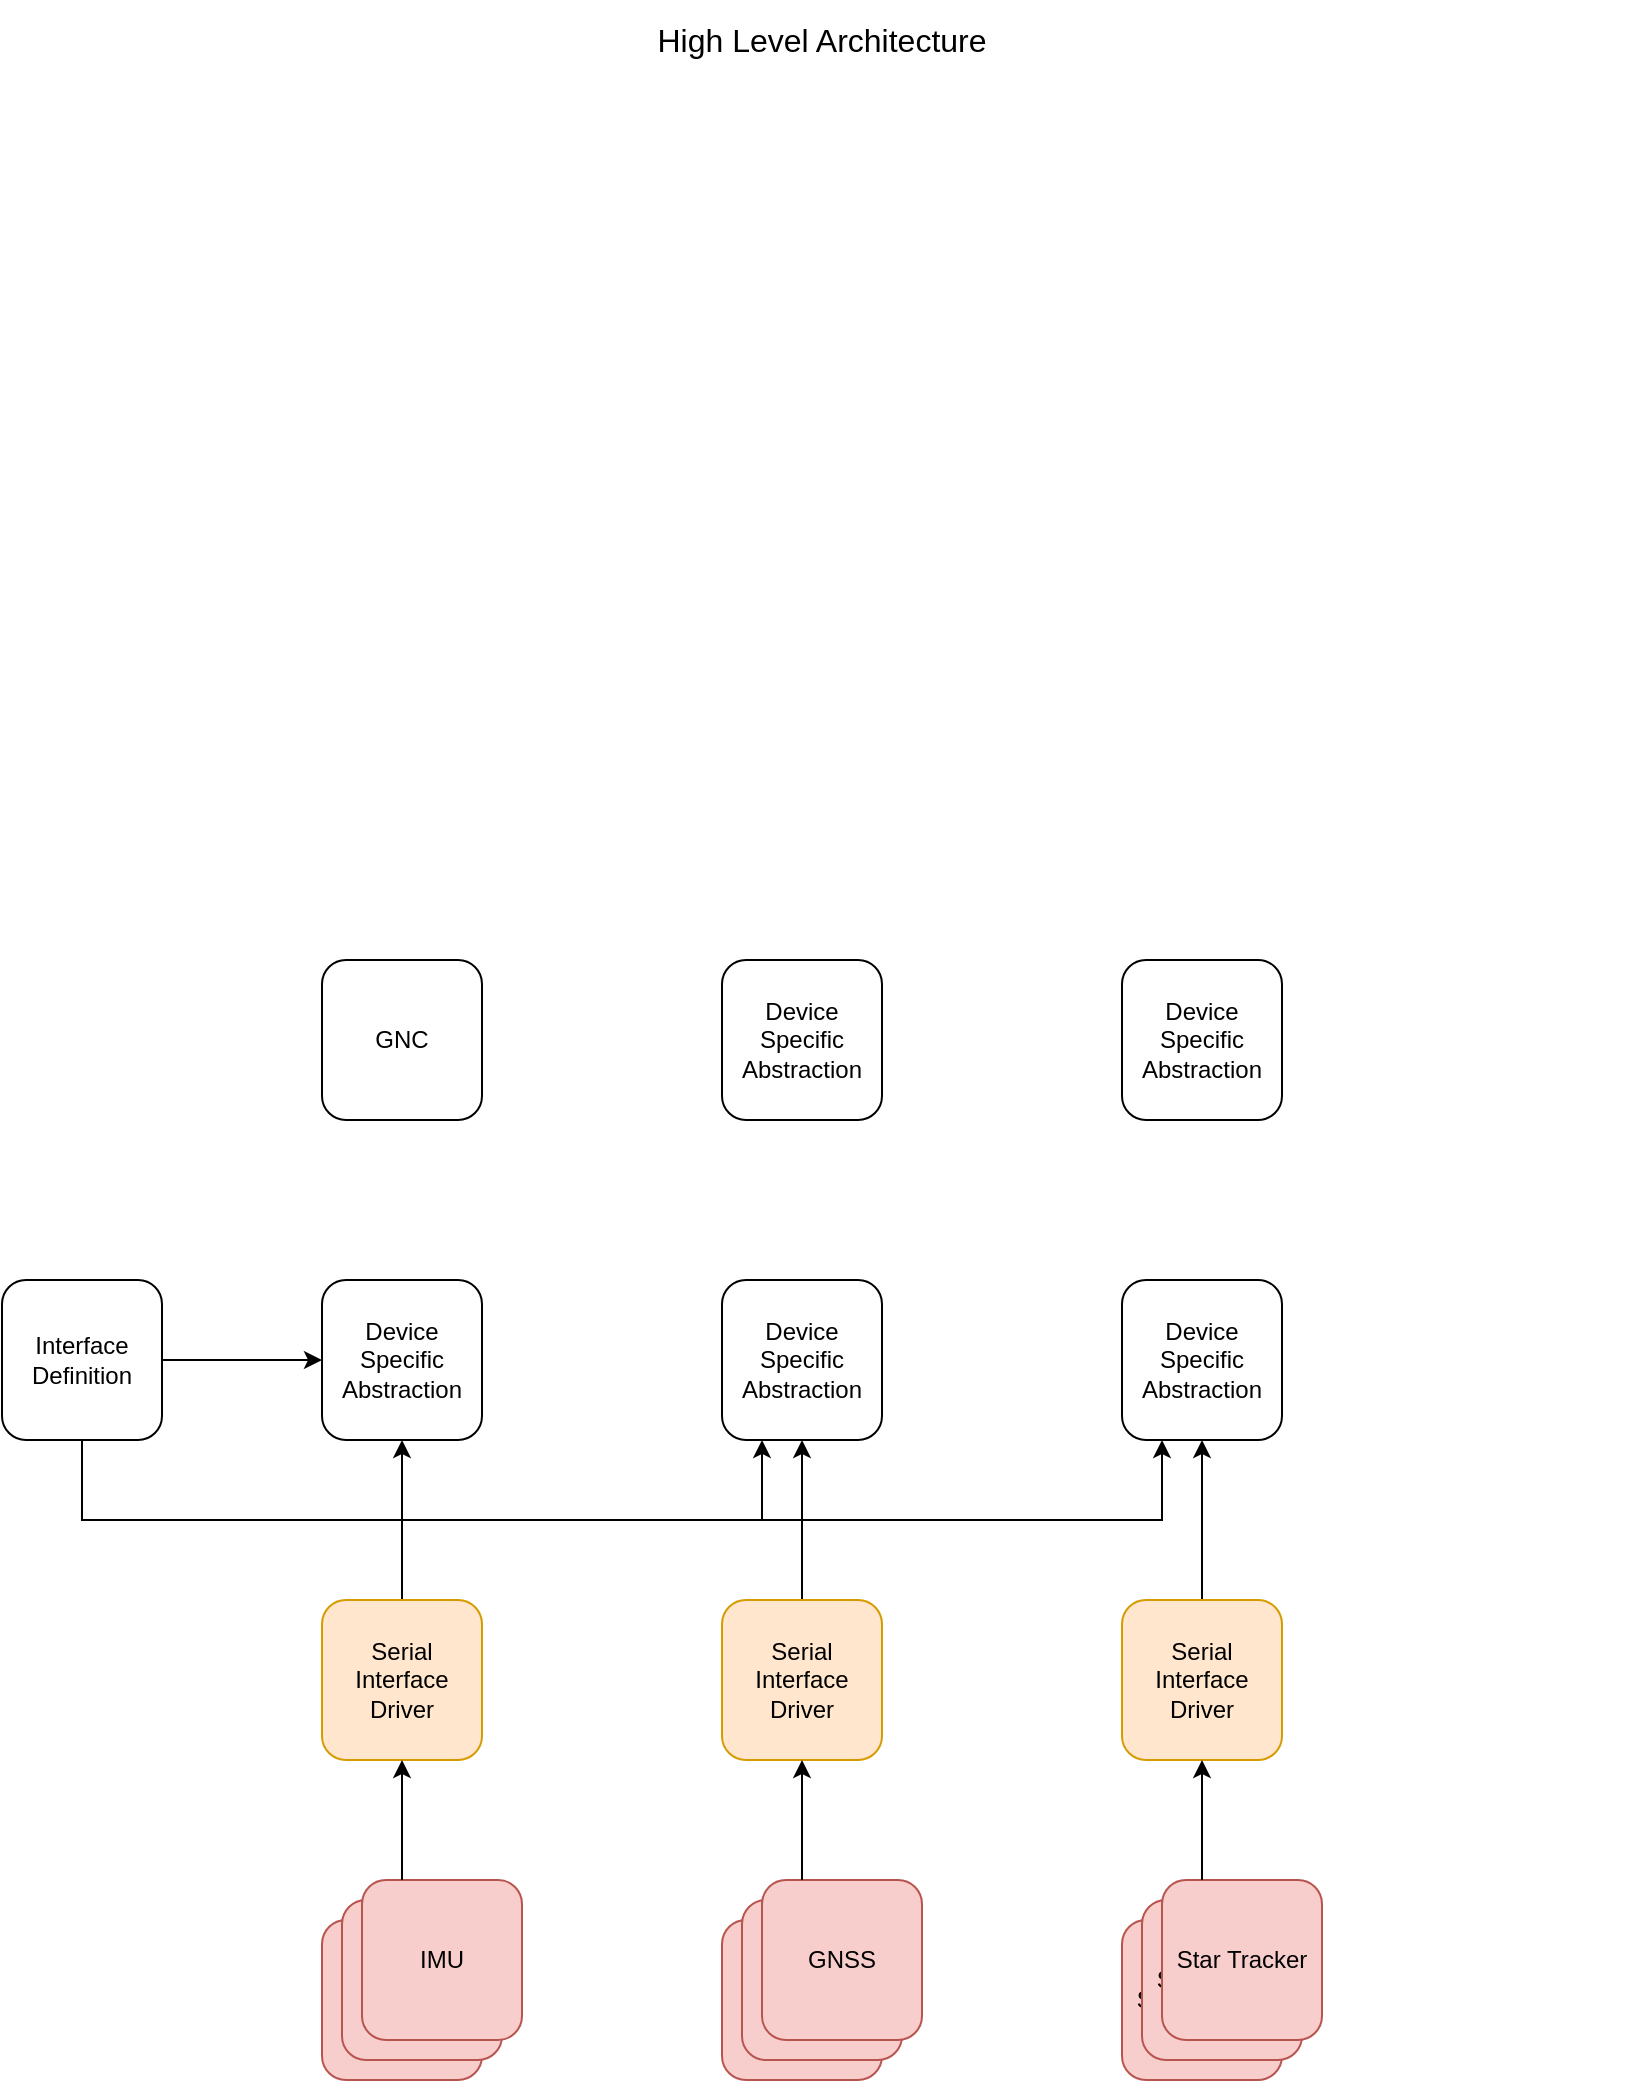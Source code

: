 <mxfile version="12.6.5" type="device"><diagram id="hDJQa6m0kBLT3KHB1X8G" name="Page-1"><mxGraphModel dx="1185" dy="623" grid="1" gridSize="10" guides="1" tooltips="1" connect="1" arrows="1" fold="1" page="1" pageScale="1" pageWidth="827" pageHeight="1169" math="0" shadow="0"><root><mxCell id="0"/><mxCell id="1" parent="0"/><mxCell id="a29ZJqNk-wrS65qsBr6D-1" value="&lt;font style=&quot;font-size: 16px&quot;&gt;High Level Architecture&lt;/font&gt;" style="text;html=1;strokeColor=none;fillColor=none;align=center;verticalAlign=middle;whiteSpace=wrap;rounded=0;" vertex="1" parent="1"><mxGeometry width="820" height="40" as="geometry"/></mxCell><mxCell id="a29ZJqNk-wrS65qsBr6D-5" value="" style="group" vertex="1" connectable="0" parent="1"><mxGeometry x="160" y="940" width="100" height="100" as="geometry"/></mxCell><mxCell id="a29ZJqNk-wrS65qsBr6D-2" value="IMU" style="rounded=1;whiteSpace=wrap;html=1;fillColor=#f8cecc;strokeColor=#b85450;" vertex="1" parent="a29ZJqNk-wrS65qsBr6D-5"><mxGeometry y="20" width="80" height="80" as="geometry"/></mxCell><mxCell id="a29ZJqNk-wrS65qsBr6D-3" value="IMU" style="rounded=1;whiteSpace=wrap;html=1;fillColor=#f8cecc;strokeColor=#b85450;" vertex="1" parent="a29ZJqNk-wrS65qsBr6D-5"><mxGeometry x="10" y="10" width="80" height="80" as="geometry"/></mxCell><mxCell id="a29ZJqNk-wrS65qsBr6D-4" value="IMU" style="rounded=1;whiteSpace=wrap;html=1;fillColor=#f8cecc;strokeColor=#b85450;" vertex="1" parent="a29ZJqNk-wrS65qsBr6D-5"><mxGeometry x="20" width="80" height="80" as="geometry"/></mxCell><mxCell id="a29ZJqNk-wrS65qsBr6D-15" value="" style="group" vertex="1" connectable="0" parent="1"><mxGeometry x="560" y="940" width="100" height="100" as="geometry"/></mxCell><mxCell id="a29ZJqNk-wrS65qsBr6D-10" value="Star Tracker" style="rounded=1;whiteSpace=wrap;html=1;fillColor=#f8cecc;strokeColor=#b85450;" vertex="1" parent="a29ZJqNk-wrS65qsBr6D-15"><mxGeometry y="20" width="80" height="80" as="geometry"/></mxCell><mxCell id="a29ZJqNk-wrS65qsBr6D-11" value="Star Tracker" style="rounded=1;whiteSpace=wrap;html=1;fillColor=#f8cecc;strokeColor=#b85450;" vertex="1" parent="a29ZJqNk-wrS65qsBr6D-15"><mxGeometry x="10" y="10" width="80" height="80" as="geometry"/></mxCell><mxCell id="a29ZJqNk-wrS65qsBr6D-12" value="Star Tracker" style="rounded=1;whiteSpace=wrap;html=1;fillColor=#f8cecc;strokeColor=#b85450;" vertex="1" parent="a29ZJqNk-wrS65qsBr6D-15"><mxGeometry x="20" width="80" height="80" as="geometry"/></mxCell><mxCell id="a29ZJqNk-wrS65qsBr6D-16" value="" style="group" vertex="1" connectable="0" parent="1"><mxGeometry x="360" y="940" width="100" height="100" as="geometry"/></mxCell><mxCell id="a29ZJqNk-wrS65qsBr6D-8" value="GNSS" style="rounded=1;whiteSpace=wrap;html=1;fillColor=#f8cecc;strokeColor=#b85450;" vertex="1" parent="a29ZJqNk-wrS65qsBr6D-16"><mxGeometry y="20" width="80" height="80" as="geometry"/></mxCell><mxCell id="a29ZJqNk-wrS65qsBr6D-13" value="GNSS" style="rounded=1;whiteSpace=wrap;html=1;fillColor=#f8cecc;strokeColor=#b85450;" vertex="1" parent="a29ZJqNk-wrS65qsBr6D-16"><mxGeometry x="10" y="10" width="80" height="80" as="geometry"/></mxCell><mxCell id="a29ZJqNk-wrS65qsBr6D-14" value="GNSS" style="rounded=1;whiteSpace=wrap;html=1;fillColor=#f8cecc;strokeColor=#b85450;" vertex="1" parent="a29ZJqNk-wrS65qsBr6D-16"><mxGeometry x="20" width="80" height="80" as="geometry"/></mxCell><mxCell id="a29ZJqNk-wrS65qsBr6D-31" style="edgeStyle=orthogonalEdgeStyle;rounded=0;orthogonalLoop=1;jettySize=auto;html=1;exitX=0.5;exitY=0;exitDx=0;exitDy=0;entryX=0.5;entryY=1;entryDx=0;entryDy=0;" edge="1" parent="1" source="a29ZJqNk-wrS65qsBr6D-19" target="a29ZJqNk-wrS65qsBr6D-28"><mxGeometry relative="1" as="geometry"/></mxCell><mxCell id="a29ZJqNk-wrS65qsBr6D-19" value="Serial Interface Driver" style="rounded=1;whiteSpace=wrap;html=1;fillColor=#ffe6cc;strokeColor=#d79b00;" vertex="1" parent="1"><mxGeometry x="160" y="800" width="80" height="80" as="geometry"/></mxCell><mxCell id="a29ZJqNk-wrS65qsBr6D-28" value="Device Specific Abstraction" style="rounded=1;whiteSpace=wrap;html=1;" vertex="1" parent="1"><mxGeometry x="160" y="640" width="80" height="80" as="geometry"/></mxCell><mxCell id="a29ZJqNk-wrS65qsBr6D-30" style="edgeStyle=orthogonalEdgeStyle;rounded=0;orthogonalLoop=1;jettySize=auto;html=1;exitX=0.25;exitY=0;exitDx=0;exitDy=0;" edge="1" parent="1" source="a29ZJqNk-wrS65qsBr6D-4" target="a29ZJqNk-wrS65qsBr6D-19"><mxGeometry relative="1" as="geometry"/></mxCell><mxCell id="a29ZJqNk-wrS65qsBr6D-32" style="edgeStyle=orthogonalEdgeStyle;rounded=0;orthogonalLoop=1;jettySize=auto;html=1;exitX=0.5;exitY=0;exitDx=0;exitDy=0;entryX=0.5;entryY=1;entryDx=0;entryDy=0;" edge="1" source="a29ZJqNk-wrS65qsBr6D-33" target="a29ZJqNk-wrS65qsBr6D-34" parent="1"><mxGeometry relative="1" as="geometry"/></mxCell><mxCell id="a29ZJqNk-wrS65qsBr6D-33" value="Serial Interface Driver" style="rounded=1;whiteSpace=wrap;html=1;fillColor=#ffe6cc;strokeColor=#d79b00;" vertex="1" parent="1"><mxGeometry x="360" y="800" width="80" height="80" as="geometry"/></mxCell><mxCell id="a29ZJqNk-wrS65qsBr6D-34" value="Device Specific Abstraction" style="rounded=1;whiteSpace=wrap;html=1;" vertex="1" parent="1"><mxGeometry x="360" y="640" width="80" height="80" as="geometry"/></mxCell><mxCell id="a29ZJqNk-wrS65qsBr6D-35" style="edgeStyle=orthogonalEdgeStyle;rounded=0;orthogonalLoop=1;jettySize=auto;html=1;exitX=0.25;exitY=0;exitDx=0;exitDy=0;entryX=0.5;entryY=1;entryDx=0;entryDy=0;" edge="1" parent="1" source="a29ZJqNk-wrS65qsBr6D-14" target="a29ZJqNk-wrS65qsBr6D-33"><mxGeometry relative="1" as="geometry"/></mxCell><mxCell id="a29ZJqNk-wrS65qsBr6D-37" style="edgeStyle=orthogonalEdgeStyle;rounded=0;orthogonalLoop=1;jettySize=auto;html=1;exitX=0.5;exitY=0;exitDx=0;exitDy=0;entryX=0.5;entryY=1;entryDx=0;entryDy=0;" edge="1" source="a29ZJqNk-wrS65qsBr6D-38" target="a29ZJqNk-wrS65qsBr6D-39" parent="1"><mxGeometry relative="1" as="geometry"/></mxCell><mxCell id="a29ZJqNk-wrS65qsBr6D-38" value="Serial Interface Driver" style="rounded=1;whiteSpace=wrap;html=1;fillColor=#ffe6cc;strokeColor=#d79b00;" vertex="1" parent="1"><mxGeometry x="560" y="800" width="80" height="80" as="geometry"/></mxCell><mxCell id="a29ZJqNk-wrS65qsBr6D-39" value="Device Specific Abstraction" style="rounded=1;whiteSpace=wrap;html=1;" vertex="1" parent="1"><mxGeometry x="560" y="640" width="80" height="80" as="geometry"/></mxCell><mxCell id="a29ZJqNk-wrS65qsBr6D-40" style="edgeStyle=orthogonalEdgeStyle;rounded=0;orthogonalLoop=1;jettySize=auto;html=1;exitX=0.25;exitY=0;exitDx=0;exitDy=0;entryX=0.5;entryY=1;entryDx=0;entryDy=0;" edge="1" parent="1" source="a29ZJqNk-wrS65qsBr6D-12" target="a29ZJqNk-wrS65qsBr6D-38"><mxGeometry relative="1" as="geometry"/></mxCell><mxCell id="a29ZJqNk-wrS65qsBr6D-44" style="edgeStyle=orthogonalEdgeStyle;rounded=0;orthogonalLoop=1;jettySize=auto;html=1;exitX=1;exitY=0.5;exitDx=0;exitDy=0;" edge="1" parent="1" source="a29ZJqNk-wrS65qsBr6D-41" target="a29ZJqNk-wrS65qsBr6D-28"><mxGeometry relative="1" as="geometry"/></mxCell><mxCell id="a29ZJqNk-wrS65qsBr6D-45" style="edgeStyle=orthogonalEdgeStyle;rounded=0;orthogonalLoop=1;jettySize=auto;html=1;exitX=0.5;exitY=1;exitDx=0;exitDy=0;entryX=0.25;entryY=1;entryDx=0;entryDy=0;" edge="1" parent="1" source="a29ZJqNk-wrS65qsBr6D-41" target="a29ZJqNk-wrS65qsBr6D-34"><mxGeometry relative="1" as="geometry"><Array as="points"><mxPoint x="40" y="760"/><mxPoint x="380" y="760"/></Array></mxGeometry></mxCell><mxCell id="a29ZJqNk-wrS65qsBr6D-46" style="edgeStyle=orthogonalEdgeStyle;rounded=0;orthogonalLoop=1;jettySize=auto;html=1;exitX=0.5;exitY=1;exitDx=0;exitDy=0;entryX=0.25;entryY=1;entryDx=0;entryDy=0;" edge="1" parent="1" source="a29ZJqNk-wrS65qsBr6D-41" target="a29ZJqNk-wrS65qsBr6D-39"><mxGeometry relative="1" as="geometry"><Array as="points"><mxPoint x="40" y="760"/><mxPoint x="580" y="760"/></Array></mxGeometry></mxCell><mxCell id="a29ZJqNk-wrS65qsBr6D-41" value="Interface&lt;br&gt;Definition" style="rounded=1;whiteSpace=wrap;html=1;" vertex="1" parent="1"><mxGeometry y="640" width="80" height="80" as="geometry"/></mxCell><mxCell id="a29ZJqNk-wrS65qsBr6D-47" value="GNC" style="rounded=1;whiteSpace=wrap;html=1;" vertex="1" parent="1"><mxGeometry x="160" y="480" width="80" height="80" as="geometry"/></mxCell><mxCell id="a29ZJqNk-wrS65qsBr6D-48" value="Device Specific Abstraction" style="rounded=1;whiteSpace=wrap;html=1;" vertex="1" parent="1"><mxGeometry x="360" y="480" width="80" height="80" as="geometry"/></mxCell><mxCell id="a29ZJqNk-wrS65qsBr6D-49" value="Device Specific Abstraction" style="rounded=1;whiteSpace=wrap;html=1;" vertex="1" parent="1"><mxGeometry x="560" y="480" width="80" height="80" as="geometry"/></mxCell></root></mxGraphModel></diagram></mxfile>